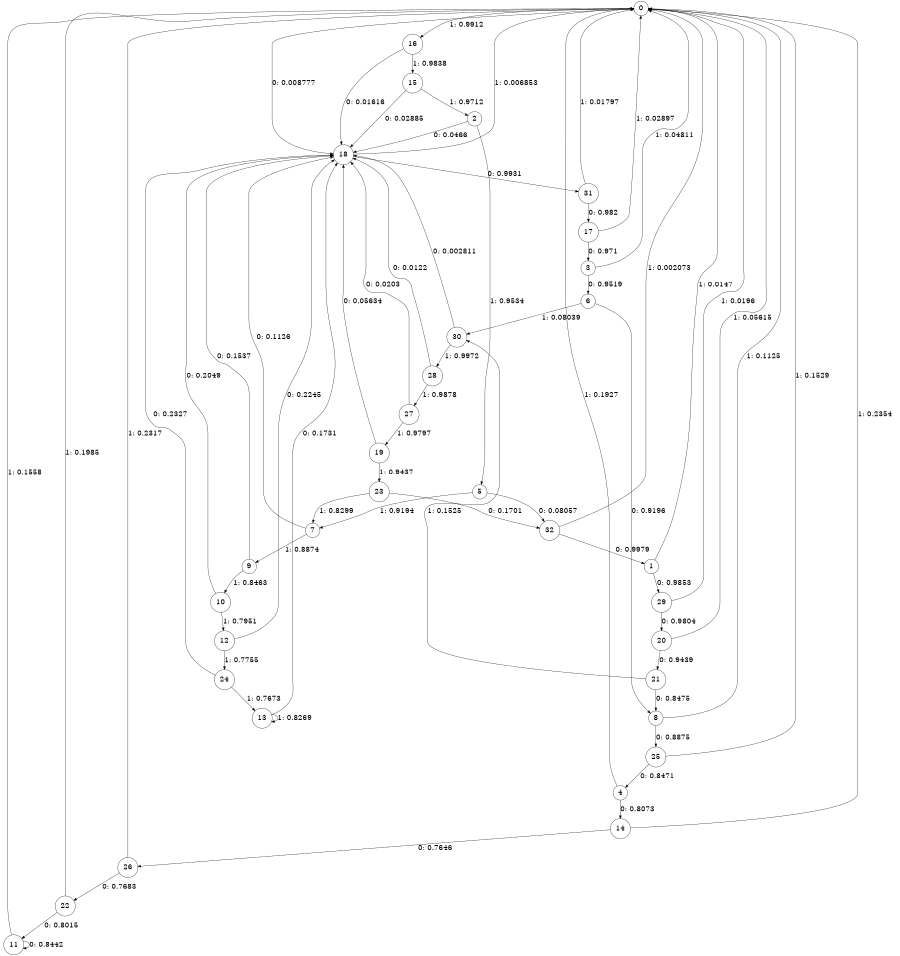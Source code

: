 digraph "ch3_both_L13" {
size = "6,8.5";
ratio = "fill";
node [shape = circle];
node [fontsize = 24];
edge [fontsize = 24];
0 -> 18 [label = "0: 0.008777  "];
0 -> 16 [label = "1: 0.9912   "];
1 -> 29 [label = "0: 0.9853   "];
1 -> 0 [label = "1: 0.0147   "];
2 -> 18 [label = "0: 0.0466   "];
2 -> 5 [label = "1: 0.9534   "];
3 -> 6 [label = "0: 0.9519   "];
3 -> 0 [label = "1: 0.04811  "];
4 -> 14 [label = "0: 0.8073   "];
4 -> 0 [label = "1: 0.1927   "];
5 -> 32 [label = "0: 0.08057  "];
5 -> 7 [label = "1: 0.9194   "];
6 -> 8 [label = "0: 0.9196   "];
6 -> 30 [label = "1: 0.08039  "];
7 -> 18 [label = "0: 0.1126   "];
7 -> 9 [label = "1: 0.8874   "];
8 -> 25 [label = "0: 0.8875   "];
8 -> 0 [label = "1: 0.1125   "];
9 -> 18 [label = "0: 0.1537   "];
9 -> 10 [label = "1: 0.8463   "];
10 -> 18 [label = "0: 0.2049   "];
10 -> 12 [label = "1: 0.7951   "];
11 -> 11 [label = "0: 0.8442   "];
11 -> 0 [label = "1: 0.1558   "];
12 -> 18 [label = "0: 0.2245   "];
12 -> 24 [label = "1: 0.7755   "];
13 -> 18 [label = "0: 0.1731   "];
13 -> 13 [label = "1: 0.8269   "];
14 -> 26 [label = "0: 0.7646   "];
14 -> 0 [label = "1: 0.2354   "];
15 -> 18 [label = "0: 0.02885  "];
15 -> 2 [label = "1: 0.9712   "];
16 -> 18 [label = "0: 0.01616  "];
16 -> 15 [label = "1: 0.9838   "];
17 -> 3 [label = "0: 0.971    "];
17 -> 0 [label = "1: 0.02897  "];
18 -> 31 [label = "0: 0.9931   "];
18 -> 0 [label = "1: 0.006853  "];
19 -> 18 [label = "0: 0.05634  "];
19 -> 23 [label = "1: 0.9437   "];
20 -> 21 [label = "0: 0.9439   "];
20 -> 0 [label = "1: 0.05615  "];
21 -> 8 [label = "0: 0.8475   "];
21 -> 30 [label = "1: 0.1525   "];
22 -> 11 [label = "0: 0.8015   "];
22 -> 0 [label = "1: 0.1985   "];
23 -> 32 [label = "0: 0.1701   "];
23 -> 7 [label = "1: 0.8299   "];
24 -> 18 [label = "0: 0.2327   "];
24 -> 13 [label = "1: 0.7673   "];
25 -> 4 [label = "0: 0.8471   "];
25 -> 0 [label = "1: 0.1529   "];
26 -> 22 [label = "0: 0.7683   "];
26 -> 0 [label = "1: 0.2317   "];
27 -> 18 [label = "0: 0.0203   "];
27 -> 19 [label = "1: 0.9797   "];
28 -> 18 [label = "0: 0.0122   "];
28 -> 27 [label = "1: 0.9878   "];
29 -> 20 [label = "0: 0.9804   "];
29 -> 0 [label = "1: 0.0196   "];
30 -> 18 [label = "0: 0.002811  "];
30 -> 28 [label = "1: 0.9972   "];
31 -> 17 [label = "0: 0.982    "];
31 -> 0 [label = "1: 0.01797  "];
32 -> 1 [label = "0: 0.9979   "];
32 -> 0 [label = "1: 0.002073  "];
}